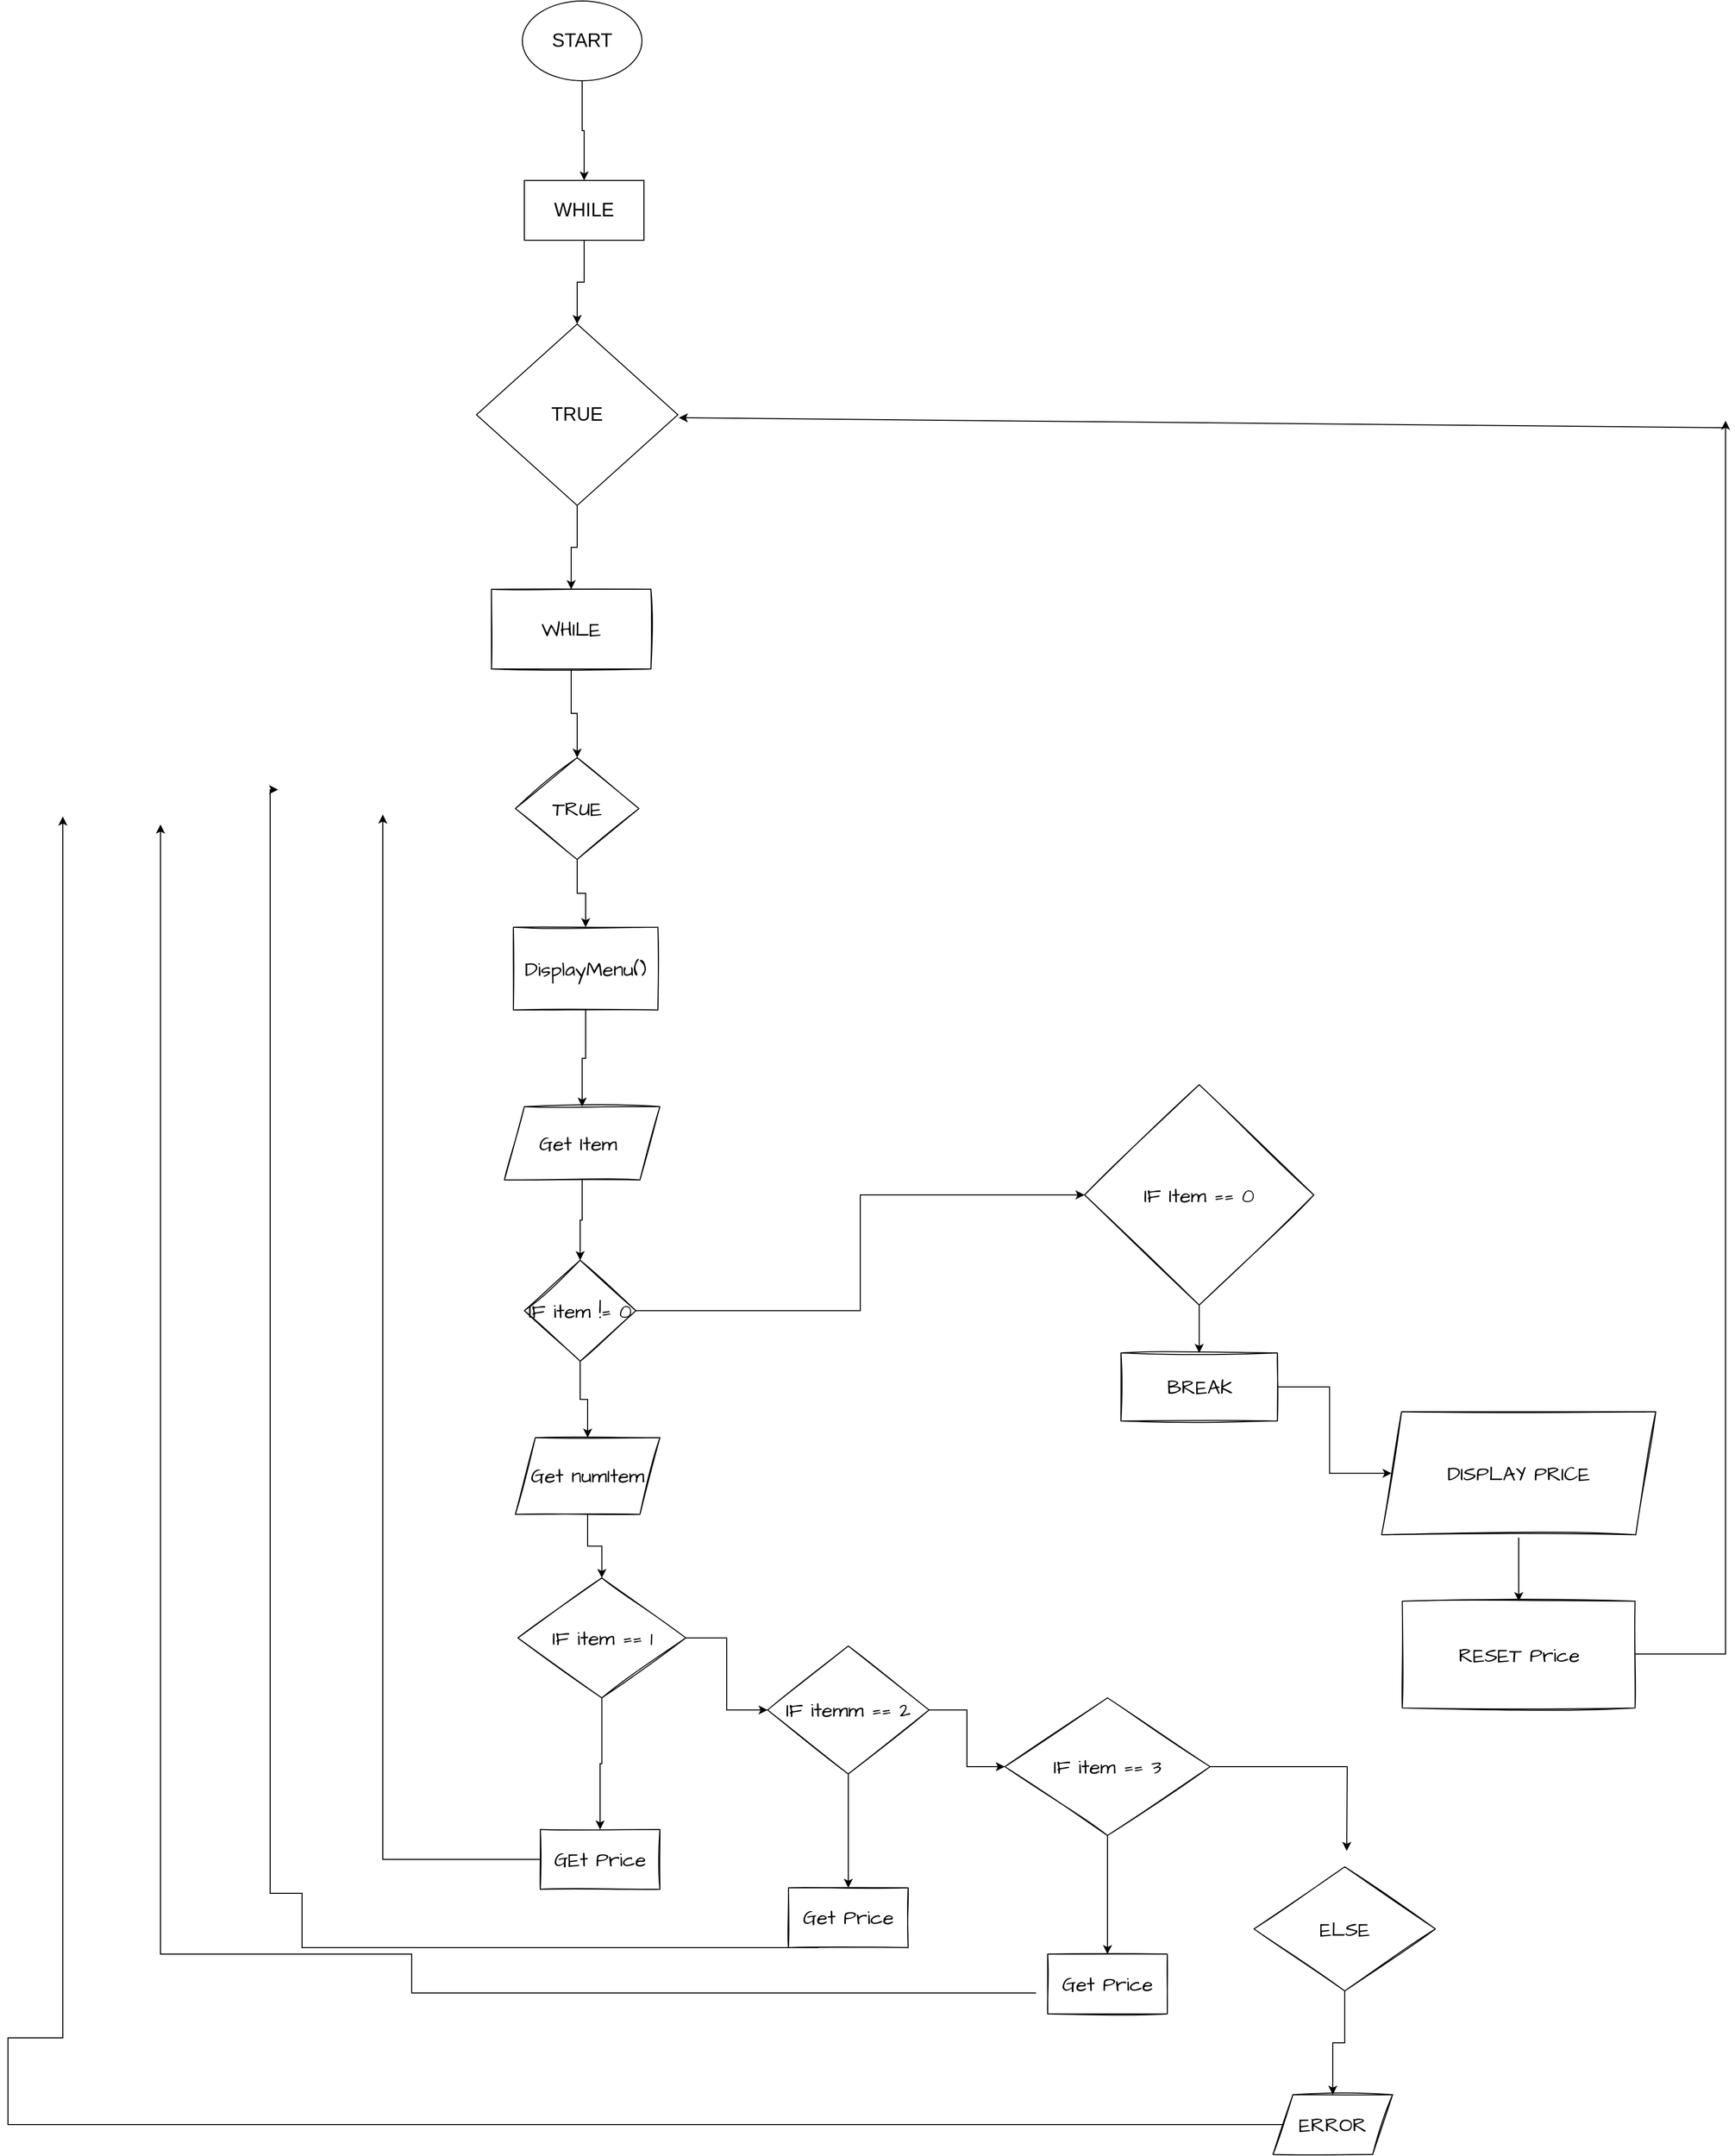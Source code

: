 <mxfile version="15.6.2" type="github">
  <diagram id="LbIXBYtPMcrgPbF9wDt8" name="Page-1">
    <mxGraphModel dx="3142" dy="1697" grid="0" gridSize="10" guides="1" tooltips="1" connect="1" arrows="1" fold="1" page="0" pageScale="1" pageWidth="850" pageHeight="1100" math="0" shadow="0">
      <root>
        <mxCell id="0" />
        <mxCell id="1" parent="0" />
        <mxCell id="ReedkXl9y89V0gpV-K3l-12" value="" style="edgeStyle=orthogonalEdgeStyle;rounded=0;orthogonalLoop=1;jettySize=auto;html=1;" parent="1" source="4MiIrV9fYXFOiT7Y9uka-2" target="ReedkXl9y89V0gpV-K3l-11" edge="1">
          <mxGeometry relative="1" as="geometry" />
        </mxCell>
        <mxCell id="4MiIrV9fYXFOiT7Y9uka-2" value="WHILE" style="rounded=0;whiteSpace=wrap;html=1;sketch=1;hachureGap=4;pointerEvents=0;fontFamily=Architects Daughter;fontSource=https%3A%2F%2Ffonts.googleapis.com%2Fcss%3Ffamily%3DArchitects%2BDaughter;fontSize=20;" parent="1" vertex="1">
          <mxGeometry x="65" y="195" width="160" height="80" as="geometry" />
        </mxCell>
        <mxCell id="ReedkXl9y89V0gpV-K3l-14" value="" style="edgeStyle=orthogonalEdgeStyle;rounded=0;orthogonalLoop=1;jettySize=auto;html=1;" parent="1" source="ReedkXl9y89V0gpV-K3l-11" target="ReedkXl9y89V0gpV-K3l-13" edge="1">
          <mxGeometry relative="1" as="geometry" />
        </mxCell>
        <mxCell id="ReedkXl9y89V0gpV-K3l-11" value="TRUE" style="rhombus;whiteSpace=wrap;html=1;rounded=0;fontFamily=Architects Daughter;fontSource=https%3A%2F%2Ffonts.googleapis.com%2Fcss%3Ffamily%3DArchitects%2BDaughter;fontSize=20;sketch=1;hachureGap=4;" parent="1" vertex="1">
          <mxGeometry x="89" y="364" width="124" height="102" as="geometry" />
        </mxCell>
        <mxCell id="ReedkXl9y89V0gpV-K3l-20" value="" style="edgeStyle=orthogonalEdgeStyle;rounded=0;orthogonalLoop=1;jettySize=auto;html=1;" parent="1" source="ReedkXl9y89V0gpV-K3l-13" target="ReedkXl9y89V0gpV-K3l-19" edge="1">
          <mxGeometry relative="1" as="geometry" />
        </mxCell>
        <mxCell id="ReedkXl9y89V0gpV-K3l-13" value="DisplayMenu()" style="whiteSpace=wrap;html=1;rounded=0;fontFamily=Architects Daughter;fontSource=https%3A%2F%2Ffonts.googleapis.com%2Fcss%3Ffamily%3DArchitects%2BDaughter;fontSize=20;sketch=1;hachureGap=4;" parent="1" vertex="1">
          <mxGeometry x="87" y="534" width="145" height="83" as="geometry" />
        </mxCell>
        <mxCell id="ReedkXl9y89V0gpV-K3l-22" value="" style="edgeStyle=orthogonalEdgeStyle;rounded=0;orthogonalLoop=1;jettySize=auto;html=1;" parent="1" source="ReedkXl9y89V0gpV-K3l-19" target="ReedkXl9y89V0gpV-K3l-21" edge="1">
          <mxGeometry relative="1" as="geometry" />
        </mxCell>
        <mxCell id="ReedkXl9y89V0gpV-K3l-19" value="Get Item&amp;nbsp;" style="shape=parallelogram;perimeter=parallelogramPerimeter;whiteSpace=wrap;html=1;fixedSize=1;rounded=0;fontFamily=Architects Daughter;fontSource=https%3A%2F%2Ffonts.googleapis.com%2Fcss%3Ffamily%3DArchitects%2BDaughter;fontSize=20;sketch=1;hachureGap=4;" parent="1" vertex="1">
          <mxGeometry x="78" y="714" width="156" height="73.5" as="geometry" />
        </mxCell>
        <mxCell id="ReedkXl9y89V0gpV-K3l-25" value="" style="edgeStyle=orthogonalEdgeStyle;rounded=0;orthogonalLoop=1;jettySize=auto;html=1;" parent="1" source="ReedkXl9y89V0gpV-K3l-21" target="ReedkXl9y89V0gpV-K3l-24" edge="1">
          <mxGeometry relative="1" as="geometry" />
        </mxCell>
        <mxCell id="qQ5Qc4WrEc601AS5fPKx-13" value="" style="edgeStyle=orthogonalEdgeStyle;rounded=0;orthogonalLoop=1;jettySize=auto;html=1;" edge="1" parent="1" source="ReedkXl9y89V0gpV-K3l-21" target="qQ5Qc4WrEc601AS5fPKx-12">
          <mxGeometry relative="1" as="geometry" />
        </mxCell>
        <mxCell id="ReedkXl9y89V0gpV-K3l-21" value="IF item != 0" style="rhombus;whiteSpace=wrap;html=1;rounded=0;fontFamily=Architects Daughter;fontSource=https%3A%2F%2Ffonts.googleapis.com%2Fcss%3Ffamily%3DArchitects%2BDaughter;fontSize=20;sketch=1;hachureGap=4;" parent="1" vertex="1">
          <mxGeometry x="98" y="868" width="112" height="101.25" as="geometry" />
        </mxCell>
        <mxCell id="ReedkXl9y89V0gpV-K3l-27" value="" style="edgeStyle=orthogonalEdgeStyle;rounded=0;orthogonalLoop=1;jettySize=auto;html=1;" parent="1" source="ReedkXl9y89V0gpV-K3l-24" target="ReedkXl9y89V0gpV-K3l-26" edge="1">
          <mxGeometry relative="1" as="geometry" />
        </mxCell>
        <mxCell id="ReedkXl9y89V0gpV-K3l-24" value="Get numItem" style="shape=parallelogram;perimeter=parallelogramPerimeter;whiteSpace=wrap;html=1;fixedSize=1;rounded=0;fontFamily=Architects Daughter;fontSource=https%3A%2F%2Ffonts.googleapis.com%2Fcss%3Ffamily%3DArchitects%2BDaughter;fontSize=20;sketch=1;hachureGap=4;" parent="1" vertex="1">
          <mxGeometry x="89" y="1046" width="145" height="76.88" as="geometry" />
        </mxCell>
        <mxCell id="ReedkXl9y89V0gpV-K3l-30" value="" style="edgeStyle=orthogonalEdgeStyle;rounded=0;orthogonalLoop=1;jettySize=auto;html=1;" parent="1" source="ReedkXl9y89V0gpV-K3l-26" target="ReedkXl9y89V0gpV-K3l-29" edge="1">
          <mxGeometry relative="1" as="geometry" />
        </mxCell>
        <mxCell id="ReedkXl9y89V0gpV-K3l-34" value="" style="edgeStyle=orthogonalEdgeStyle;rounded=0;orthogonalLoop=1;jettySize=auto;html=1;" parent="1" source="ReedkXl9y89V0gpV-K3l-26" target="ReedkXl9y89V0gpV-K3l-33" edge="1">
          <mxGeometry relative="1" as="geometry" />
        </mxCell>
        <mxCell id="ReedkXl9y89V0gpV-K3l-26" value="IF item == 1" style="rhombus;whiteSpace=wrap;html=1;rounded=0;fontFamily=Architects Daughter;fontSource=https%3A%2F%2Ffonts.googleapis.com%2Fcss%3Ffamily%3DArchitects%2BDaughter;fontSize=20;sketch=1;hachureGap=4;" parent="1" vertex="1">
          <mxGeometry x="91.5" y="1186.68" width="168.5" height="120.32" as="geometry" />
        </mxCell>
        <mxCell id="ReedkXl9y89V0gpV-K3l-32" value="" style="edgeStyle=orthogonalEdgeStyle;rounded=0;orthogonalLoop=1;jettySize=auto;html=1;" parent="1" source="ReedkXl9y89V0gpV-K3l-29" target="ReedkXl9y89V0gpV-K3l-31" edge="1">
          <mxGeometry relative="1" as="geometry" />
        </mxCell>
        <mxCell id="ReedkXl9y89V0gpV-K3l-36" value="" style="edgeStyle=orthogonalEdgeStyle;rounded=0;orthogonalLoop=1;jettySize=auto;html=1;" parent="1" source="ReedkXl9y89V0gpV-K3l-29" target="ReedkXl9y89V0gpV-K3l-35" edge="1">
          <mxGeometry relative="1" as="geometry" />
        </mxCell>
        <mxCell id="ReedkXl9y89V0gpV-K3l-29" value="IF itemm == 2" style="rhombus;whiteSpace=wrap;html=1;rounded=0;fontFamily=Architects Daughter;fontSource=https%3A%2F%2Ffonts.googleapis.com%2Fcss%3Ffamily%3DArchitects%2BDaughter;fontSize=20;sketch=1;hachureGap=4;" parent="1" vertex="1">
          <mxGeometry x="342" y="1255" width="162" height="128.32" as="geometry" />
        </mxCell>
        <mxCell id="ReedkXl9y89V0gpV-K3l-38" value="" style="edgeStyle=orthogonalEdgeStyle;rounded=0;orthogonalLoop=1;jettySize=auto;html=1;" parent="1" source="ReedkXl9y89V0gpV-K3l-31" target="ReedkXl9y89V0gpV-K3l-37" edge="1">
          <mxGeometry relative="1" as="geometry" />
        </mxCell>
        <mxCell id="ReedkXl9y89V0gpV-K3l-40" value="" style="edgeStyle=orthogonalEdgeStyle;rounded=0;orthogonalLoop=1;jettySize=auto;html=1;" parent="1" source="ReedkXl9y89V0gpV-K3l-31" edge="1">
          <mxGeometry relative="1" as="geometry">
            <mxPoint x="923" y="1460.5" as="targetPoint" />
          </mxGeometry>
        </mxCell>
        <mxCell id="ReedkXl9y89V0gpV-K3l-31" value="IF item == 3" style="rhombus;whiteSpace=wrap;html=1;rounded=0;fontFamily=Architects Daughter;fontSource=https%3A%2F%2Ffonts.googleapis.com%2Fcss%3Ffamily%3DArchitects%2BDaughter;fontSize=20;sketch=1;hachureGap=4;" parent="1" vertex="1">
          <mxGeometry x="580" y="1307" width="206" height="138" as="geometry" />
        </mxCell>
        <mxCell id="ReedkXl9y89V0gpV-K3l-33" value="GEt Price" style="whiteSpace=wrap;html=1;rounded=0;fontFamily=Architects Daughter;fontSource=https%3A%2F%2Ffonts.googleapis.com%2Fcss%3Ffamily%3DArchitects%2BDaughter;fontSize=20;sketch=1;hachureGap=4;" parent="1" vertex="1">
          <mxGeometry x="114" y="1439" width="120" height="60" as="geometry" />
        </mxCell>
        <mxCell id="ReedkXl9y89V0gpV-K3l-35" value="Get Price" style="whiteSpace=wrap;html=1;rounded=0;fontFamily=Architects Daughter;fontSource=https%3A%2F%2Ffonts.googleapis.com%2Fcss%3Ffamily%3DArchitects%2BDaughter;fontSize=20;sketch=1;hachureGap=4;" parent="1" vertex="1">
          <mxGeometry x="363" y="1497.48" width="120" height="60" as="geometry" />
        </mxCell>
        <mxCell id="ReedkXl9y89V0gpV-K3l-37" value="Get Price" style="whiteSpace=wrap;html=1;rounded=0;fontFamily=Architects Daughter;fontSource=https%3A%2F%2Ffonts.googleapis.com%2Fcss%3Ffamily%3DArchitects%2BDaughter;fontSize=20;sketch=1;hachureGap=4;" parent="1" vertex="1">
          <mxGeometry x="623" y="1564" width="120" height="60" as="geometry" />
        </mxCell>
        <mxCell id="ReedkXl9y89V0gpV-K3l-47" value="" style="edgeStyle=orthogonalEdgeStyle;rounded=0;orthogonalLoop=1;jettySize=auto;html=1;" parent="1" source="ReedkXl9y89V0gpV-K3l-43" target="ReedkXl9y89V0gpV-K3l-46" edge="1">
          <mxGeometry relative="1" as="geometry" />
        </mxCell>
        <mxCell id="ReedkXl9y89V0gpV-K3l-43" value="ELSE" style="rhombus;whiteSpace=wrap;html=1;rounded=0;fontFamily=Architects Daughter;fontSource=https%3A%2F%2Ffonts.googleapis.com%2Fcss%3Ffamily%3DArchitects%2BDaughter;fontSize=20;sketch=1;hachureGap=4;" parent="1" vertex="1">
          <mxGeometry x="830" y="1476.48" width="182" height="124.5" as="geometry" />
        </mxCell>
        <mxCell id="ReedkXl9y89V0gpV-K3l-46" value="ERROR" style="shape=parallelogram;perimeter=parallelogramPerimeter;whiteSpace=wrap;html=1;fixedSize=1;rounded=0;fontFamily=Architects Daughter;fontSource=https%3A%2F%2Ffonts.googleapis.com%2Fcss%3Ffamily%3DArchitects%2BDaughter;fontSize=20;sketch=1;hachureGap=4;" parent="1" vertex="1">
          <mxGeometry x="849" y="1705" width="120" height="60" as="geometry" />
        </mxCell>
        <mxCell id="qQ5Qc4WrEc601AS5fPKx-18" value="" style="edgeStyle=orthogonalEdgeStyle;rounded=0;orthogonalLoop=1;jettySize=auto;html=1;" edge="1" parent="1" source="qQ5Qc4WrEc601AS5fPKx-12" target="qQ5Qc4WrEc601AS5fPKx-17">
          <mxGeometry relative="1" as="geometry" />
        </mxCell>
        <mxCell id="qQ5Qc4WrEc601AS5fPKx-12" value="IF Item == 0" style="rhombus;whiteSpace=wrap;html=1;rounded=0;fontFamily=Architects Daughter;fontSource=https%3A%2F%2Ffonts.googleapis.com%2Fcss%3Ffamily%3DArchitects%2BDaughter;fontSize=20;sketch=1;hachureGap=4;" vertex="1" parent="1">
          <mxGeometry x="660" y="692" width="230" height="221" as="geometry" />
        </mxCell>
        <mxCell id="qQ5Qc4WrEc601AS5fPKx-20" value="" style="edgeStyle=orthogonalEdgeStyle;rounded=0;orthogonalLoop=1;jettySize=auto;html=1;" edge="1" parent="1" source="qQ5Qc4WrEc601AS5fPKx-17" target="qQ5Qc4WrEc601AS5fPKx-19">
          <mxGeometry relative="1" as="geometry" />
        </mxCell>
        <mxCell id="qQ5Qc4WrEc601AS5fPKx-17" value="BREAK" style="whiteSpace=wrap;html=1;rounded=0;fontFamily=Architects Daughter;fontSource=https%3A%2F%2Ffonts.googleapis.com%2Fcss%3Ffamily%3DArchitects%2BDaughter;fontSize=20;sketch=1;hachureGap=4;" vertex="1" parent="1">
          <mxGeometry x="696.5" y="961" width="157" height="68.25" as="geometry" />
        </mxCell>
        <mxCell id="qQ5Qc4WrEc601AS5fPKx-32" value="" style="edgeStyle=orthogonalEdgeStyle;rounded=0;orthogonalLoop=1;jettySize=auto;html=1;fontSize=19;" edge="1" parent="1" source="qQ5Qc4WrEc601AS5fPKx-19" target="qQ5Qc4WrEc601AS5fPKx-31">
          <mxGeometry relative="1" as="geometry" />
        </mxCell>
        <mxCell id="qQ5Qc4WrEc601AS5fPKx-19" value="DISPLAY PRICE" style="shape=parallelogram;perimeter=parallelogramPerimeter;whiteSpace=wrap;html=1;fixedSize=1;rounded=0;fontFamily=Architects Daughter;fontSource=https%3A%2F%2Ffonts.googleapis.com%2Fcss%3Ffamily%3DArchitects%2BDaughter;fontSize=20;sketch=1;hachureGap=4;" vertex="1" parent="1">
          <mxGeometry x="958" y="1020" width="275" height="123.38" as="geometry" />
        </mxCell>
        <mxCell id="qQ5Qc4WrEc601AS5fPKx-22" value="" style="edgeStyle=orthogonalEdgeStyle;rounded=0;orthogonalLoop=1;jettySize=auto;html=1;" edge="1" parent="1" source="qQ5Qc4WrEc601AS5fPKx-21" target="4MiIrV9fYXFOiT7Y9uka-2">
          <mxGeometry relative="1" as="geometry" />
        </mxCell>
        <mxCell id="qQ5Qc4WrEc601AS5fPKx-21" value="&lt;font style=&quot;font-size: 19px&quot;&gt;TRUE&lt;/font&gt;" style="rhombus;whiteSpace=wrap;html=1;" vertex="1" parent="1">
          <mxGeometry x="50" y="-71" width="202" height="182" as="geometry" />
        </mxCell>
        <mxCell id="qQ5Qc4WrEc601AS5fPKx-24" value="" style="edgeStyle=orthogonalEdgeStyle;rounded=0;orthogonalLoop=1;jettySize=auto;html=1;fontSize=19;" edge="1" parent="1" source="qQ5Qc4WrEc601AS5fPKx-23" target="qQ5Qc4WrEc601AS5fPKx-21">
          <mxGeometry relative="1" as="geometry" />
        </mxCell>
        <mxCell id="qQ5Qc4WrEc601AS5fPKx-23" value="WHILE" style="rounded=0;whiteSpace=wrap;html=1;fontSize=19;" vertex="1" parent="1">
          <mxGeometry x="98" y="-215" width="120" height="60" as="geometry" />
        </mxCell>
        <mxCell id="qQ5Qc4WrEc601AS5fPKx-26" value="" style="edgeStyle=orthogonalEdgeStyle;rounded=0;orthogonalLoop=1;jettySize=auto;html=1;fontSize=19;" edge="1" parent="1" source="qQ5Qc4WrEc601AS5fPKx-25" target="qQ5Qc4WrEc601AS5fPKx-23">
          <mxGeometry relative="1" as="geometry" />
        </mxCell>
        <mxCell id="qQ5Qc4WrEc601AS5fPKx-25" value="START" style="ellipse;whiteSpace=wrap;html=1;fontSize=19;" vertex="1" parent="1">
          <mxGeometry x="96" y="-395" width="120" height="80" as="geometry" />
        </mxCell>
        <mxCell id="qQ5Qc4WrEc601AS5fPKx-31" value="RESET Price" style="whiteSpace=wrap;html=1;rounded=0;fontFamily=Architects Daughter;fontSource=https%3A%2F%2Ffonts.googleapis.com%2Fcss%3Ffamily%3DArchitects%2BDaughter;fontSize=20;sketch=1;hachureGap=4;" vertex="1" parent="1">
          <mxGeometry x="978.75" y="1210" width="233.5" height="107.07" as="geometry" />
        </mxCell>
        <mxCell id="qQ5Qc4WrEc601AS5fPKx-34" value="" style="edgeStyle=segmentEdgeStyle;endArrow=classic;html=1;rounded=0;fontSize=19;" edge="1" parent="1">
          <mxGeometry width="50" height="50" relative="1" as="geometry">
            <mxPoint x="1212.25" y="1263" as="sourcePoint" />
            <mxPoint x="1303" y="26" as="targetPoint" />
          </mxGeometry>
        </mxCell>
        <mxCell id="qQ5Qc4WrEc601AS5fPKx-35" value="" style="endArrow=classic;html=1;rounded=0;fontSize=19;" edge="1" parent="1">
          <mxGeometry width="50" height="50" relative="1" as="geometry">
            <mxPoint x="1301" y="33" as="sourcePoint" />
            <mxPoint x="253" y="23" as="targetPoint" />
          </mxGeometry>
        </mxCell>
        <mxCell id="qQ5Qc4WrEc601AS5fPKx-36" value="" style="edgeStyle=segmentEdgeStyle;endArrow=classic;html=1;rounded=0;fontSize=19;exitX=0;exitY=0.5;exitDx=0;exitDy=0;" edge="1" parent="1" source="ReedkXl9y89V0gpV-K3l-33">
          <mxGeometry width="50" height="50" relative="1" as="geometry">
            <mxPoint x="-30" y="1439" as="sourcePoint" />
            <mxPoint x="-44" y="421" as="targetPoint" />
          </mxGeometry>
        </mxCell>
        <mxCell id="qQ5Qc4WrEc601AS5fPKx-38" value="" style="edgeStyle=segmentEdgeStyle;endArrow=classic;html=1;rounded=0;fontSize=19;exitX=0.25;exitY=1;exitDx=0;exitDy=0;" edge="1" parent="1" source="ReedkXl9y89V0gpV-K3l-35">
          <mxGeometry width="50" height="50" relative="1" as="geometry">
            <mxPoint x="262" y="1552.48" as="sourcePoint" />
            <mxPoint x="-149" y="396" as="targetPoint" />
            <Array as="points">
              <mxPoint x="-125" y="1558" />
              <mxPoint x="-125" y="1503" />
              <mxPoint x="-157" y="1503" />
            </Array>
          </mxGeometry>
        </mxCell>
        <mxCell id="qQ5Qc4WrEc601AS5fPKx-39" value="" style="edgeStyle=segmentEdgeStyle;endArrow=classic;html=1;rounded=0;fontSize=19;exitX=-0.097;exitY=0.65;exitDx=0;exitDy=0;exitPerimeter=0;" edge="1" parent="1" source="ReedkXl9y89V0gpV-K3l-37">
          <mxGeometry width="50" height="50" relative="1" as="geometry">
            <mxPoint x="486" y="1614" as="sourcePoint" />
            <mxPoint x="-267" y="431" as="targetPoint" />
            <Array as="points">
              <mxPoint x="-15" y="1603" />
              <mxPoint x="-15" y="1564" />
            </Array>
          </mxGeometry>
        </mxCell>
        <mxCell id="qQ5Qc4WrEc601AS5fPKx-40" value="" style="edgeStyle=segmentEdgeStyle;endArrow=classic;html=1;rounded=0;fontSize=19;exitX=0;exitY=0.5;exitDx=0;exitDy=0;" edge="1" parent="1" source="ReedkXl9y89V0gpV-K3l-46">
          <mxGeometry width="50" height="50" relative="1" as="geometry">
            <mxPoint x="629" y="1698" as="sourcePoint" />
            <mxPoint x="-365" y="423" as="targetPoint" />
            <Array as="points">
              <mxPoint x="-420" y="1735" />
              <mxPoint x="-420" y="1648" />
            </Array>
          </mxGeometry>
        </mxCell>
      </root>
    </mxGraphModel>
  </diagram>
</mxfile>
